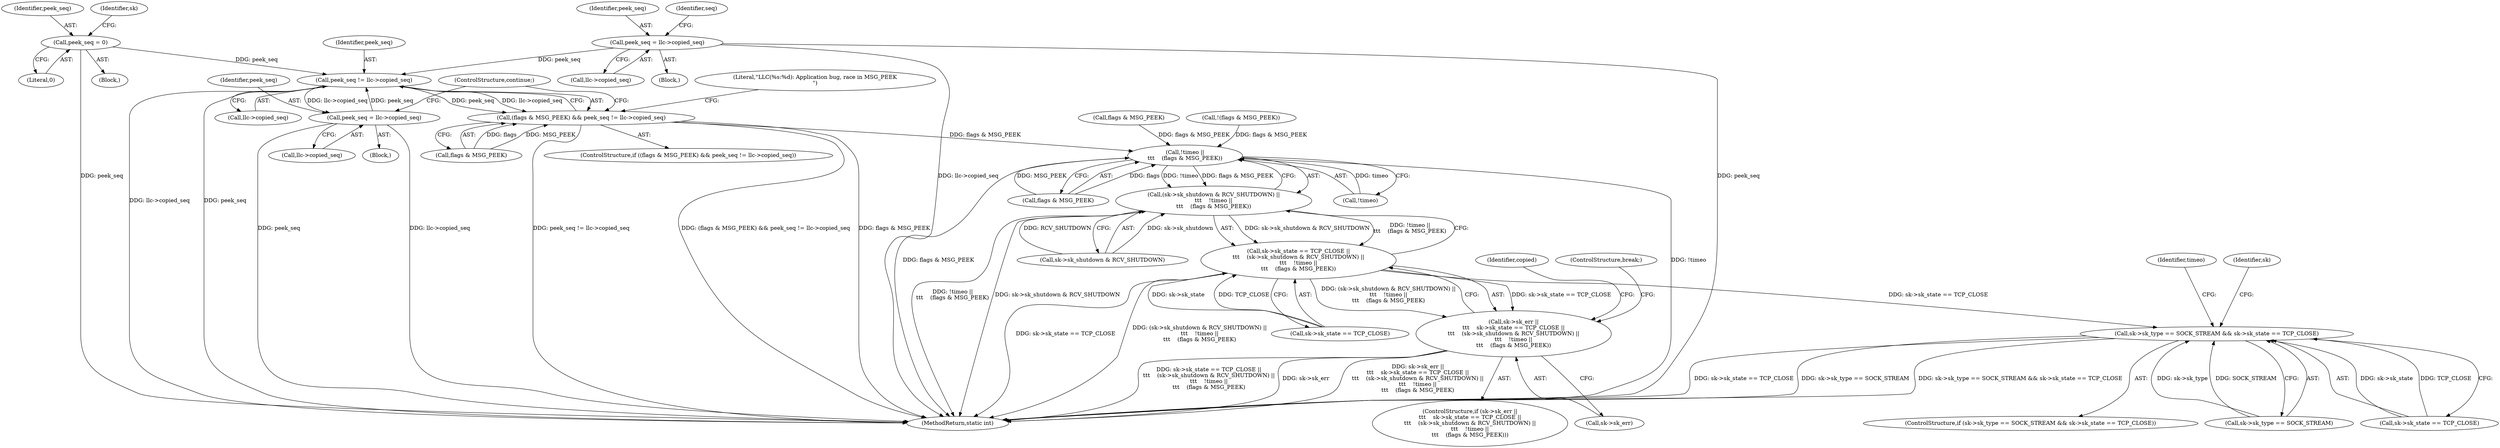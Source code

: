 digraph "0_linux_f3d3342602f8bcbf37d7c46641cb9bca7618eb1c_21@pointer" {
"1000365" [label="(Call,peek_seq != llc->copied_seq)"];
"1000378" [label="(Call,peek_seq = llc->copied_seq)"];
"1000365" [label="(Call,peek_seq != llc->copied_seq)"];
"1000152" [label="(Call,peek_seq = 0)"];
"1000195" [label="(Call,peek_seq = llc->copied_seq)"];
"1000361" [label="(Call,(flags & MSG_PEEK) && peek_seq != llc->copied_seq)"];
"1000281" [label="(Call,!timeo ||\n\t\t\t    (flags & MSG_PEEK))"];
"1000275" [label="(Call,(sk->sk_shutdown & RCV_SHUTDOWN) ||\n\t\t\t    !timeo ||\n\t\t\t    (flags & MSG_PEEK))"];
"1000269" [label="(Call,sk->sk_state == TCP_CLOSE ||\n\t\t\t    (sk->sk_shutdown & RCV_SHUTDOWN) ||\n\t\t\t    !timeo ||\n\t\t\t    (flags & MSG_PEEK))"];
"1000265" [label="(Call,sk->sk_err ||\n\t\t\t    sk->sk_state == TCP_CLOSE ||\n\t\t\t    (sk->sk_shutdown & RCV_SHUTDOWN) ||\n\t\t\t    !timeo ||\n\t\t\t    (flags & MSG_PEEK))"];
"1000313" [label="(Call,sk->sk_type == SOCK_STREAM && sk->sk_state == TCP_CLOSE)"];
"1000365" [label="(Call,peek_seq != llc->copied_seq)"];
"1000281" [label="(Call,!timeo ||\n\t\t\t    (flags & MSG_PEEK))"];
"1000154" [label="(Literal,0)"];
"1000195" [label="(Call,peek_seq = llc->copied_seq)"];
"1000282" [label="(Call,!timeo)"];
"1000314" [label="(Call,sk->sk_type == SOCK_STREAM)"];
"1000553" [label="(MethodReturn,static int)"];
"1000153" [label="(Identifier,peek_seq)"];
"1000348" [label="(Identifier,copied)"];
"1000265" [label="(Call,sk->sk_err ||\n\t\t\t    sk->sk_state == TCP_CLOSE ||\n\t\t\t    (sk->sk_shutdown & RCV_SHUTDOWN) ||\n\t\t\t    !timeo ||\n\t\t\t    (flags & MSG_PEEK))"];
"1000319" [label="(Call,sk->sk_state == TCP_CLOSE)"];
"1000312" [label="(ControlStructure,if (sk->sk_type == SOCK_STREAM && sk->sk_state == TCP_CLOSE))"];
"1000284" [label="(Call,flags & MSG_PEEK)"];
"1000266" [label="(Call,sk->sk_err)"];
"1000270" [label="(Call,sk->sk_state == TCP_CLOSE)"];
"1000370" [label="(Block,)"];
"1000160" [label="(Identifier,sk)"];
"1000383" [label="(ControlStructure,continue;)"];
"1000275" [label="(Call,(sk->sk_shutdown & RCV_SHUTDOWN) ||\n\t\t\t    !timeo ||\n\t\t\t    (flags & MSG_PEEK))"];
"1000378" [label="(Call,peek_seq = llc->copied_seq)"];
"1000366" [label="(Identifier,peek_seq)"];
"1000197" [label="(Call,llc->copied_seq)"];
"1000313" [label="(Call,sk->sk_type == SOCK_STREAM && sk->sk_state == TCP_CLOSE)"];
"1000287" [label="(ControlStructure,break;)"];
"1000339" [label="(Identifier,timeo)"];
"1000367" [label="(Call,llc->copied_seq)"];
"1000276" [label="(Call,sk->sk_shutdown & RCV_SHUTDOWN)"];
"1000152" [label="(Call,peek_seq = 0)"];
"1000196" [label="(Identifier,peek_seq)"];
"1000201" [label="(Identifier,seq)"];
"1000116" [label="(Block,)"];
"1000360" [label="(ControlStructure,if ((flags & MSG_PEEK) && peek_seq != llc->copied_seq))"];
"1000328" [label="(Identifier,sk)"];
"1000269" [label="(Call,sk->sk_state == TCP_CLOSE ||\n\t\t\t    (sk->sk_shutdown & RCV_SHUTDOWN) ||\n\t\t\t    !timeo ||\n\t\t\t    (flags & MSG_PEEK))"];
"1000191" [label="(Call,flags & MSG_PEEK)"];
"1000264" [label="(ControlStructure,if (sk->sk_err ||\n\t\t\t    sk->sk_state == TCP_CLOSE ||\n\t\t\t    (sk->sk_shutdown & RCV_SHUTDOWN) ||\n\t\t\t    !timeo ||\n\t\t\t    (flags & MSG_PEEK)))"];
"1000444" [label="(Call,!(flags & MSG_PEEK))"];
"1000380" [label="(Call,llc->copied_seq)"];
"1000361" [label="(Call,(flags & MSG_PEEK) && peek_seq != llc->copied_seq)"];
"1000194" [label="(Block,)"];
"1000379" [label="(Identifier,peek_seq)"];
"1000362" [label="(Call,flags & MSG_PEEK)"];
"1000372" [label="(Literal,\"LLC(%s:%d): Application bug, race in MSG_PEEK\n\")"];
"1000365" -> "1000361"  [label="AST: "];
"1000365" -> "1000367"  [label="CFG: "];
"1000366" -> "1000365"  [label="AST: "];
"1000367" -> "1000365"  [label="AST: "];
"1000361" -> "1000365"  [label="CFG: "];
"1000365" -> "1000553"  [label="DDG: llc->copied_seq"];
"1000365" -> "1000553"  [label="DDG: peek_seq"];
"1000365" -> "1000361"  [label="DDG: peek_seq"];
"1000365" -> "1000361"  [label="DDG: llc->copied_seq"];
"1000378" -> "1000365"  [label="DDG: peek_seq"];
"1000152" -> "1000365"  [label="DDG: peek_seq"];
"1000195" -> "1000365"  [label="DDG: peek_seq"];
"1000365" -> "1000378"  [label="DDG: llc->copied_seq"];
"1000378" -> "1000370"  [label="AST: "];
"1000378" -> "1000380"  [label="CFG: "];
"1000379" -> "1000378"  [label="AST: "];
"1000380" -> "1000378"  [label="AST: "];
"1000383" -> "1000378"  [label="CFG: "];
"1000378" -> "1000553"  [label="DDG: llc->copied_seq"];
"1000378" -> "1000553"  [label="DDG: peek_seq"];
"1000152" -> "1000116"  [label="AST: "];
"1000152" -> "1000154"  [label="CFG: "];
"1000153" -> "1000152"  [label="AST: "];
"1000154" -> "1000152"  [label="AST: "];
"1000160" -> "1000152"  [label="CFG: "];
"1000152" -> "1000553"  [label="DDG: peek_seq"];
"1000195" -> "1000194"  [label="AST: "];
"1000195" -> "1000197"  [label="CFG: "];
"1000196" -> "1000195"  [label="AST: "];
"1000197" -> "1000195"  [label="AST: "];
"1000201" -> "1000195"  [label="CFG: "];
"1000195" -> "1000553"  [label="DDG: llc->copied_seq"];
"1000195" -> "1000553"  [label="DDG: peek_seq"];
"1000361" -> "1000360"  [label="AST: "];
"1000361" -> "1000362"  [label="CFG: "];
"1000362" -> "1000361"  [label="AST: "];
"1000372" -> "1000361"  [label="CFG: "];
"1000383" -> "1000361"  [label="CFG: "];
"1000361" -> "1000553"  [label="DDG: peek_seq != llc->copied_seq"];
"1000361" -> "1000553"  [label="DDG: (flags & MSG_PEEK) && peek_seq != llc->copied_seq"];
"1000361" -> "1000553"  [label="DDG: flags & MSG_PEEK"];
"1000361" -> "1000281"  [label="DDG: flags & MSG_PEEK"];
"1000362" -> "1000361"  [label="DDG: flags"];
"1000362" -> "1000361"  [label="DDG: MSG_PEEK"];
"1000281" -> "1000275"  [label="AST: "];
"1000281" -> "1000282"  [label="CFG: "];
"1000281" -> "1000284"  [label="CFG: "];
"1000282" -> "1000281"  [label="AST: "];
"1000284" -> "1000281"  [label="AST: "];
"1000275" -> "1000281"  [label="CFG: "];
"1000281" -> "1000553"  [label="DDG: !timeo"];
"1000281" -> "1000553"  [label="DDG: flags & MSG_PEEK"];
"1000281" -> "1000275"  [label="DDG: !timeo"];
"1000281" -> "1000275"  [label="DDG: flags & MSG_PEEK"];
"1000282" -> "1000281"  [label="DDG: timeo"];
"1000284" -> "1000281"  [label="DDG: flags"];
"1000284" -> "1000281"  [label="DDG: MSG_PEEK"];
"1000191" -> "1000281"  [label="DDG: flags & MSG_PEEK"];
"1000444" -> "1000281"  [label="DDG: flags & MSG_PEEK"];
"1000275" -> "1000269"  [label="AST: "];
"1000275" -> "1000276"  [label="CFG: "];
"1000276" -> "1000275"  [label="AST: "];
"1000269" -> "1000275"  [label="CFG: "];
"1000275" -> "1000553"  [label="DDG: sk->sk_shutdown & RCV_SHUTDOWN"];
"1000275" -> "1000553"  [label="DDG: !timeo ||\n\t\t\t    (flags & MSG_PEEK)"];
"1000275" -> "1000269"  [label="DDG: sk->sk_shutdown & RCV_SHUTDOWN"];
"1000275" -> "1000269"  [label="DDG: !timeo ||\n\t\t\t    (flags & MSG_PEEK)"];
"1000276" -> "1000275"  [label="DDG: sk->sk_shutdown"];
"1000276" -> "1000275"  [label="DDG: RCV_SHUTDOWN"];
"1000269" -> "1000265"  [label="AST: "];
"1000269" -> "1000270"  [label="CFG: "];
"1000270" -> "1000269"  [label="AST: "];
"1000265" -> "1000269"  [label="CFG: "];
"1000269" -> "1000553"  [label="DDG: (sk->sk_shutdown & RCV_SHUTDOWN) ||\n\t\t\t    !timeo ||\n\t\t\t    (flags & MSG_PEEK)"];
"1000269" -> "1000553"  [label="DDG: sk->sk_state == TCP_CLOSE"];
"1000269" -> "1000265"  [label="DDG: sk->sk_state == TCP_CLOSE"];
"1000269" -> "1000265"  [label="DDG: (sk->sk_shutdown & RCV_SHUTDOWN) ||\n\t\t\t    !timeo ||\n\t\t\t    (flags & MSG_PEEK)"];
"1000270" -> "1000269"  [label="DDG: sk->sk_state"];
"1000270" -> "1000269"  [label="DDG: TCP_CLOSE"];
"1000269" -> "1000313"  [label="DDG: sk->sk_state == TCP_CLOSE"];
"1000265" -> "1000264"  [label="AST: "];
"1000265" -> "1000266"  [label="CFG: "];
"1000266" -> "1000265"  [label="AST: "];
"1000287" -> "1000265"  [label="CFG: "];
"1000348" -> "1000265"  [label="CFG: "];
"1000265" -> "1000553"  [label="DDG: sk->sk_err ||\n\t\t\t    sk->sk_state == TCP_CLOSE ||\n\t\t\t    (sk->sk_shutdown & RCV_SHUTDOWN) ||\n\t\t\t    !timeo ||\n\t\t\t    (flags & MSG_PEEK)"];
"1000265" -> "1000553"  [label="DDG: sk->sk_state == TCP_CLOSE ||\n\t\t\t    (sk->sk_shutdown & RCV_SHUTDOWN) ||\n\t\t\t    !timeo ||\n\t\t\t    (flags & MSG_PEEK)"];
"1000265" -> "1000553"  [label="DDG: sk->sk_err"];
"1000313" -> "1000312"  [label="AST: "];
"1000313" -> "1000314"  [label="CFG: "];
"1000313" -> "1000319"  [label="CFG: "];
"1000314" -> "1000313"  [label="AST: "];
"1000319" -> "1000313"  [label="AST: "];
"1000328" -> "1000313"  [label="CFG: "];
"1000339" -> "1000313"  [label="CFG: "];
"1000313" -> "1000553"  [label="DDG: sk->sk_type == SOCK_STREAM && sk->sk_state == TCP_CLOSE"];
"1000313" -> "1000553"  [label="DDG: sk->sk_state == TCP_CLOSE"];
"1000313" -> "1000553"  [label="DDG: sk->sk_type == SOCK_STREAM"];
"1000314" -> "1000313"  [label="DDG: sk->sk_type"];
"1000314" -> "1000313"  [label="DDG: SOCK_STREAM"];
"1000319" -> "1000313"  [label="DDG: sk->sk_state"];
"1000319" -> "1000313"  [label="DDG: TCP_CLOSE"];
}
